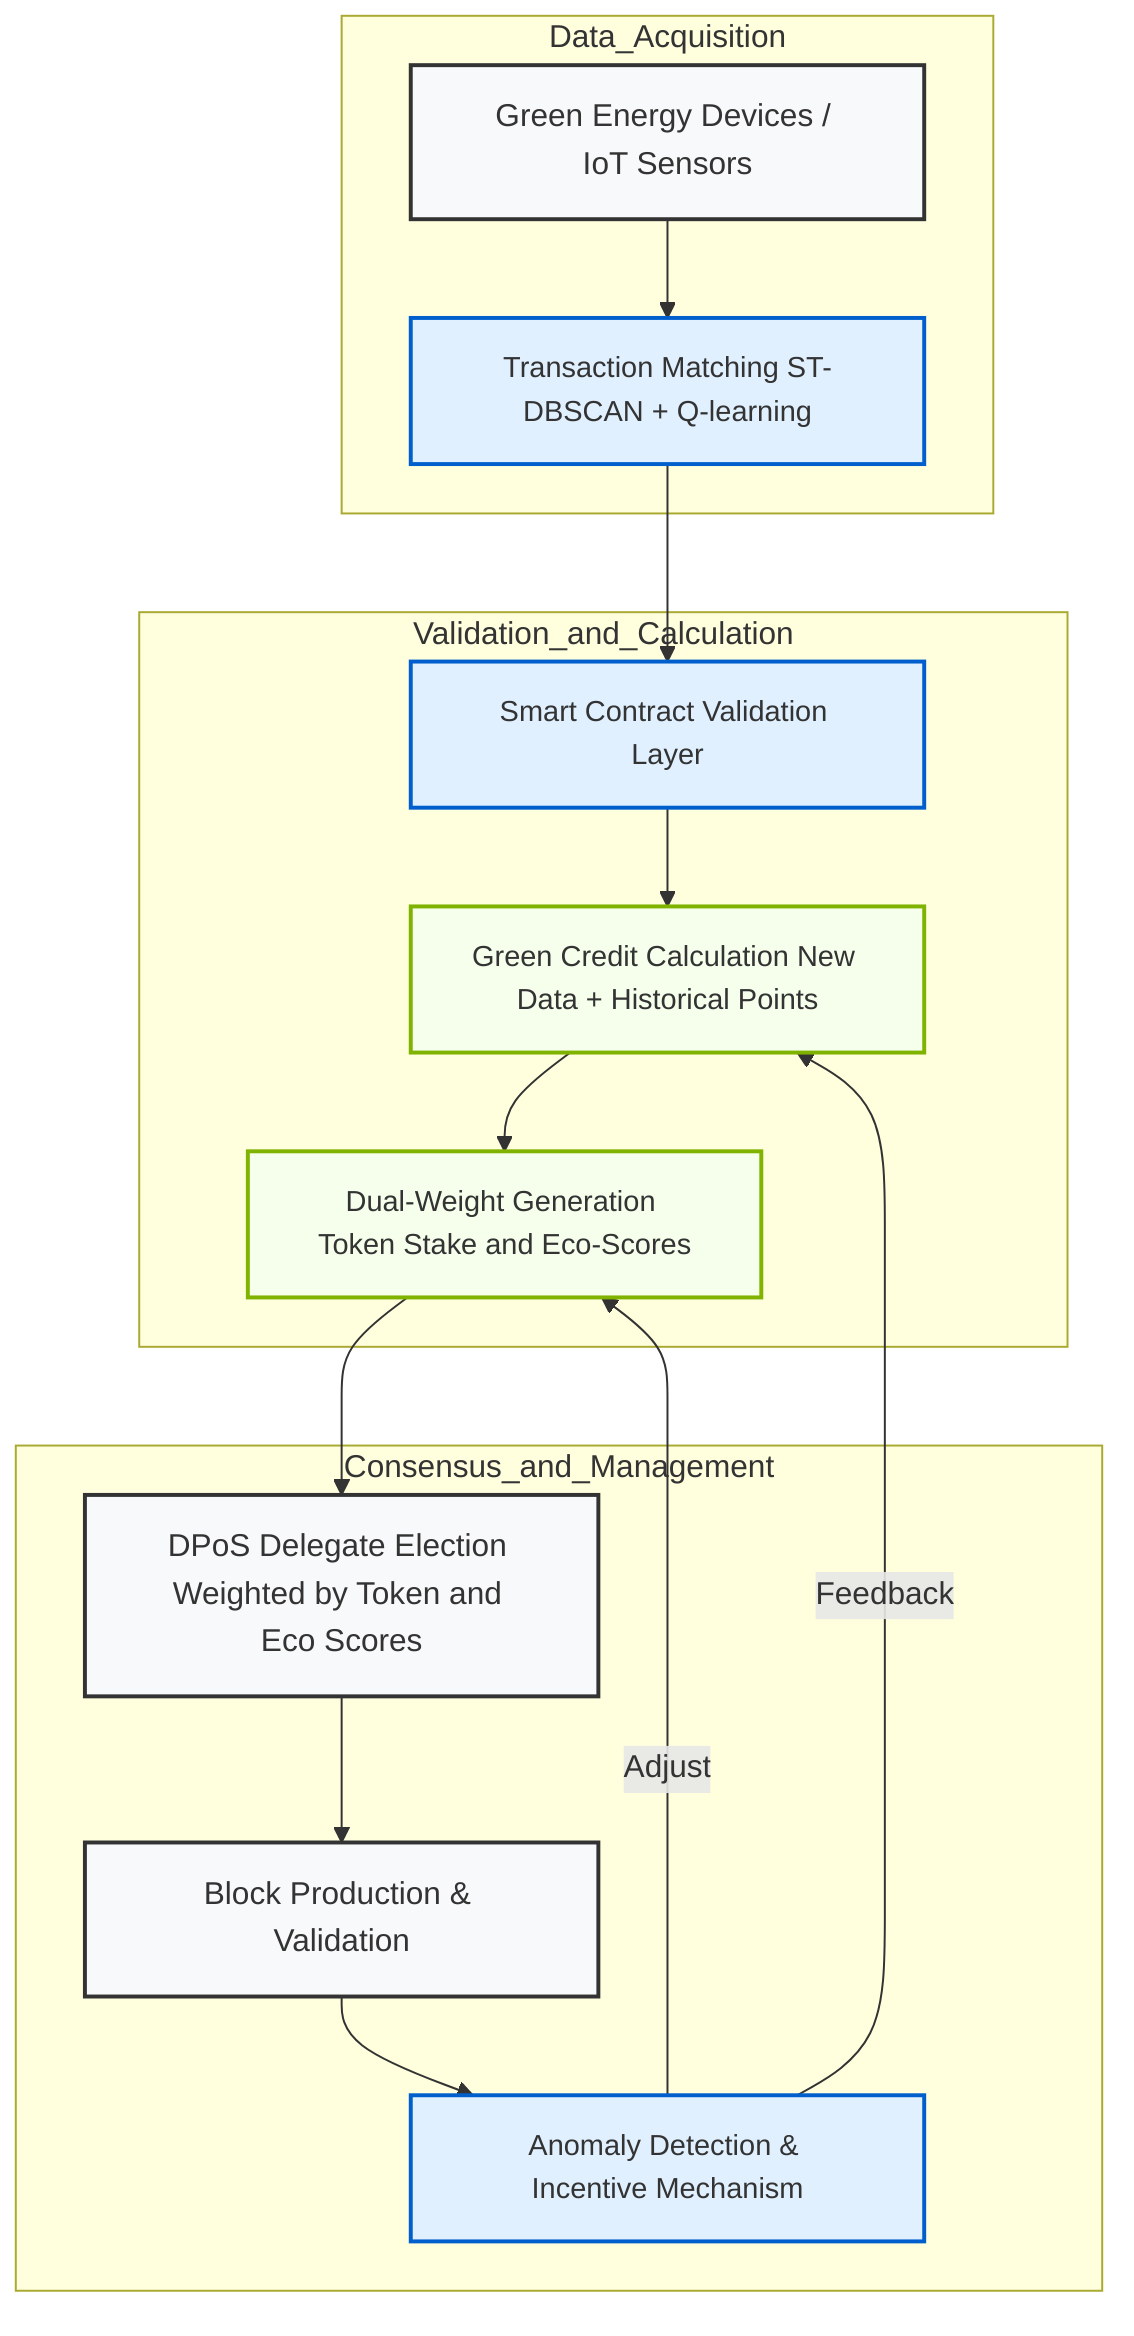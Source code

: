 flowchart TD;
    classDef ieeeNode fill:#f8f9fa,stroke:#333,stroke-width:2px,rounded:0,font-family:Arial,font-size:12pt;
    classDef techNode fill:#e0f0ff,stroke:#005fcc,stroke-width:2px,font-family:Arial,font-size:11pt;
    classDef dataNode fill:#f5ffeb,stroke:#80b300,stroke-width:2px,font-family:Arial,font-size:11pt;
    
    subgraph Data_Acquisition
        A[Green Energy Devices / IoT Sensors]:::ieeeNode --> B[Transaction Matching ST-DBSCAN + Q-learning]:::techNode
    end
    subgraph Validation_and_Calculation
        B --> C[Smart Contract Validation Layer]:::techNode
        C --> D[Green Credit Calculation New Data + Historical Points]:::dataNode
        D --> E[Dual-Weight Generation Token Stake and Eco-Scores]:::dataNode
    end
    subgraph Consensus_and_Management
        E --> F[DPoS Delegate Election Weighted by Token and Eco Scores]:::ieeeNode
        F --> G[Block Production & Validation]:::ieeeNode
        G --> H[Anomaly Detection & Incentive Mechanism]:::techNode
        H -->|Feedback| D
        H -->|Adjust| E
    end